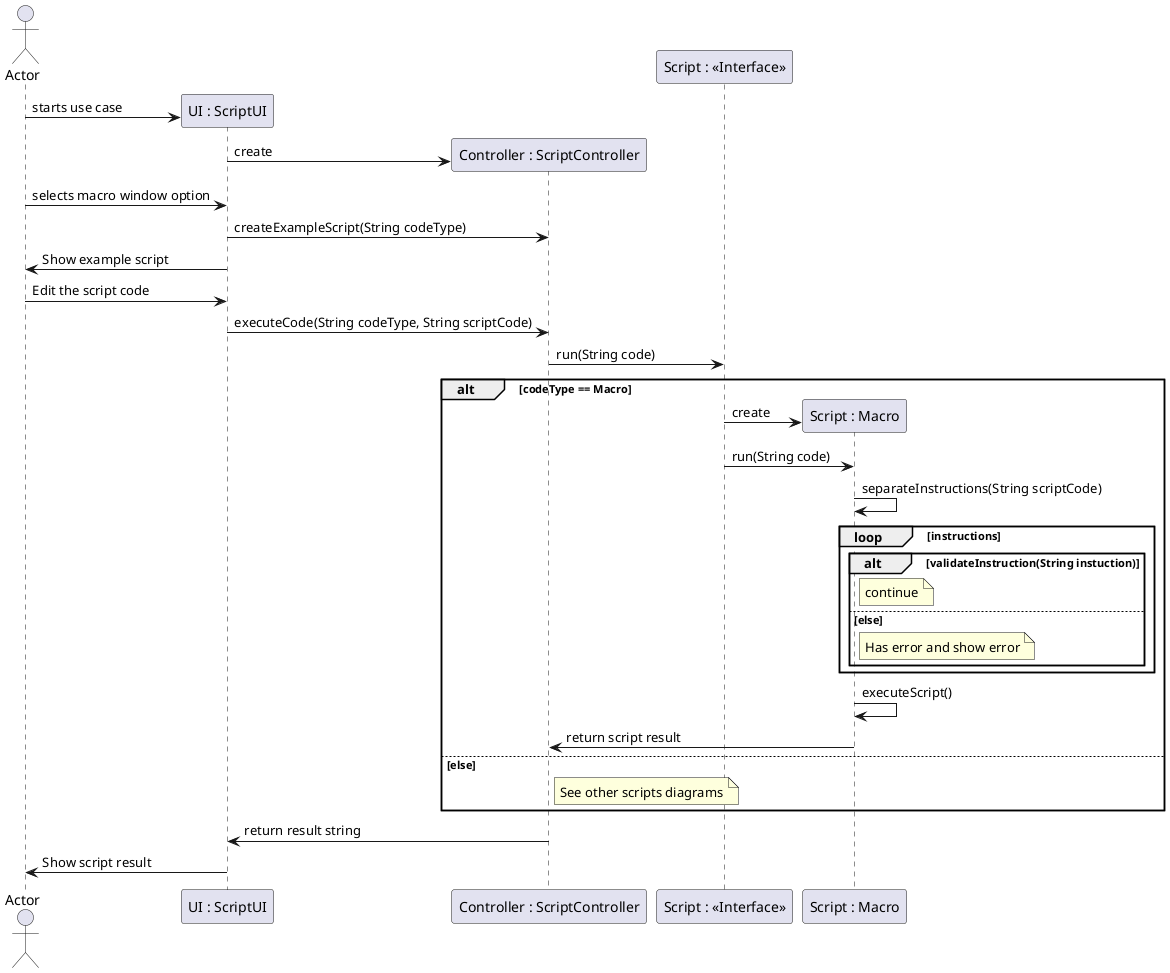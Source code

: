 @startuml doc-files/macro_window_extension_design.png
actor Actor

  participant "UI : ScriptUI" as UI
  participant "Controller : ScriptController" as controller
  participant "Script : <<Interface>>" as script
  participant "Script : Macro" as macro

  create UI
  Actor -> UI : starts use case
  create controller
  UI -> controller : create
  Actor -> UI : selects macro window option
  UI -> controller : createExampleScript(String codeType)
  UI -> Actor : Show example script
  Actor -> UI : Edit the script code
  UI -> controller : executeCode(String codeType, String scriptCode)
  controller -> script : run(String code)
  alt codeType == Macro
    create macro
    script -> macro : create
    script -> macro : run(String code)
    macro -> macro : separateInstructions(String scriptCode)
    loop instructions
      alt validateInstruction(String instuction)
          note right of macro
              continue
          end note
      else else
        note right of macro
            Has error and show error
        end note
      end
    end
    macro -> macro : executeScript()
    macro -> controller : return script result
  else else
    note right of controller
        See other scripts diagrams
    end note
  end
  controller -> UI : return result string
  UI -> Actor : Show script result
@enduml
